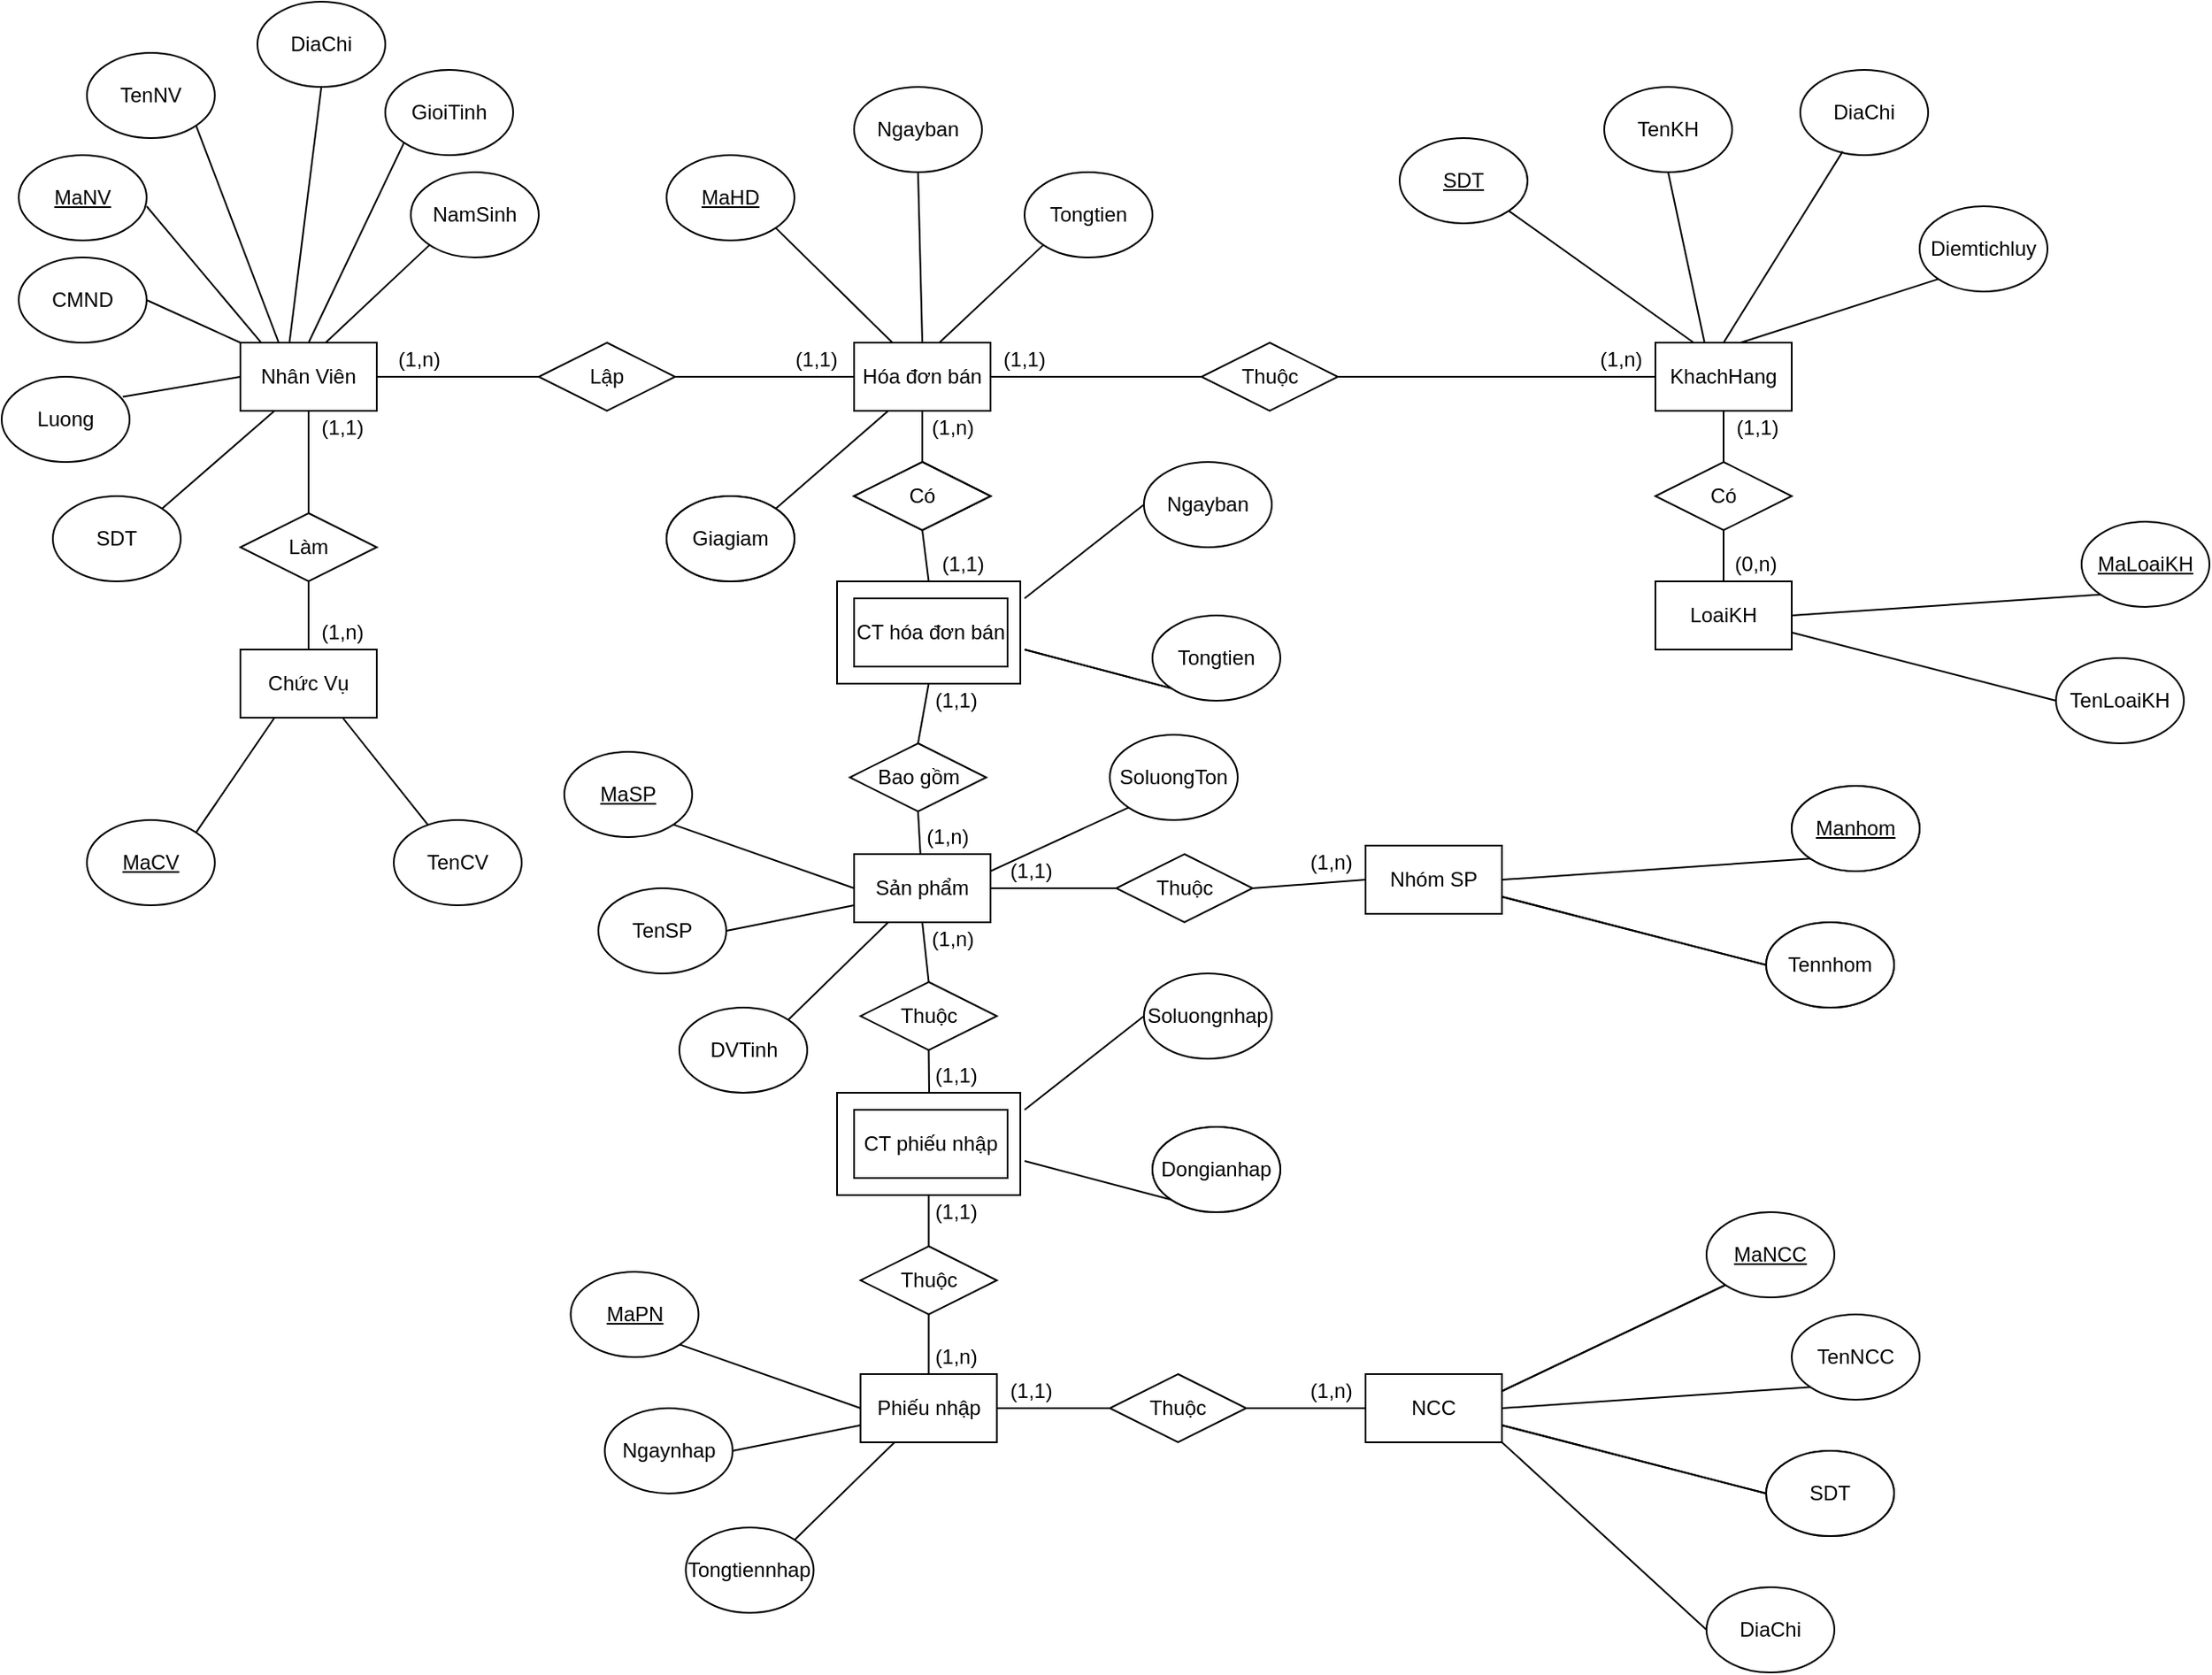 <mxfile version="13.0.8" type="github"><diagram id="i1e2RXviB2UcYJ0zQidJ" name="Page-1"><mxGraphModel dx="1209" dy="1765" grid="1" gridSize="10" guides="1" tooltips="1" connect="1" arrows="1" fold="1" page="1" pageScale="1" pageWidth="827" pageHeight="1169" math="0" shadow="0"><root><mxCell id="0"/><mxCell id="1" parent="0"/><mxCell id="09-ZAPfH0fazl4rXiu_S-58" value="" style="rounded=0;whiteSpace=wrap;html=1;shadow=0;glass=0;comic=0;strokeWidth=1;gradientColor=#ffffff;" vertex="1" parent="1"><mxGeometry x="490" y="240" width="107.5" height="60" as="geometry"/></mxCell><mxCell id="09-ZAPfH0fazl4rXiu_S-1" value="Nhân Viên" style="rounded=0;whiteSpace=wrap;html=1;" vertex="1" parent="1"><mxGeometry x="140" y="100" width="80" height="40" as="geometry"/></mxCell><mxCell id="09-ZAPfH0fazl4rXiu_S-2" value="MaNV" style="ellipse;whiteSpace=wrap;html=1;fontStyle=4" vertex="1" parent="1"><mxGeometry x="10" y="-10" width="75" height="50" as="geometry"/></mxCell><mxCell id="09-ZAPfH0fazl4rXiu_S-5" value="DiaChi" style="ellipse;whiteSpace=wrap;html=1;" vertex="1" parent="1"><mxGeometry x="150" y="-100" width="75" height="50" as="geometry"/></mxCell><mxCell id="09-ZAPfH0fazl4rXiu_S-6" value="SDT" style="ellipse;whiteSpace=wrap;html=1;" vertex="1" parent="1"><mxGeometry x="30" y="190" width="75" height="50" as="geometry"/></mxCell><mxCell id="09-ZAPfH0fazl4rXiu_S-7" value="TenNV" style="ellipse;whiteSpace=wrap;html=1;" vertex="1" parent="1"><mxGeometry x="50" y="-70" width="75" height="50" as="geometry"/></mxCell><mxCell id="09-ZAPfH0fazl4rXiu_S-8" value="Luong" style="ellipse;whiteSpace=wrap;html=1;" vertex="1" parent="1"><mxGeometry y="120" width="75" height="50" as="geometry"/></mxCell><mxCell id="09-ZAPfH0fazl4rXiu_S-9" value="CMND" style="ellipse;whiteSpace=wrap;html=1;" vertex="1" parent="1"><mxGeometry x="10" y="50" width="75" height="50" as="geometry"/></mxCell><mxCell id="09-ZAPfH0fazl4rXiu_S-10" value="GioiTinh" style="ellipse;whiteSpace=wrap;html=1;" vertex="1" parent="1"><mxGeometry x="225" y="-60" width="75" height="50" as="geometry"/></mxCell><mxCell id="09-ZAPfH0fazl4rXiu_S-11" value="NamSinh" style="ellipse;whiteSpace=wrap;html=1;" vertex="1" parent="1"><mxGeometry x="240" width="75" height="50" as="geometry"/></mxCell><mxCell id="09-ZAPfH0fazl4rXiu_S-16" value="" style="endArrow=none;html=1;entryX=1;entryY=0.5;entryDx=0;entryDy=0;exitX=0;exitY=0;exitDx=0;exitDy=0;" edge="1" parent="1" source="09-ZAPfH0fazl4rXiu_S-1" target="09-ZAPfH0fazl4rXiu_S-9"><mxGeometry width="50" height="50" relative="1" as="geometry"><mxPoint x="140" y="100" as="sourcePoint"/><mxPoint x="190" y="50" as="targetPoint"/></mxGeometry></mxCell><mxCell id="09-ZAPfH0fazl4rXiu_S-17" value="" style="endArrow=none;html=1;entryX=0;entryY=0.5;entryDx=0;entryDy=0;exitX=0.947;exitY=0.236;exitDx=0;exitDy=0;exitPerimeter=0;" edge="1" parent="1" source="09-ZAPfH0fazl4rXiu_S-8" target="09-ZAPfH0fazl4rXiu_S-1"><mxGeometry width="50" height="50" relative="1" as="geometry"><mxPoint x="75" y="140" as="sourcePoint"/><mxPoint x="125" y="90" as="targetPoint"/></mxGeometry></mxCell><mxCell id="09-ZAPfH0fazl4rXiu_S-20" value="" style="endArrow=none;html=1;entryX=0;entryY=1;entryDx=0;entryDy=0;exitX=0.5;exitY=0;exitDx=0;exitDy=0;" edge="1" parent="1" source="09-ZAPfH0fazl4rXiu_S-1" target="09-ZAPfH0fazl4rXiu_S-10"><mxGeometry width="50" height="50" relative="1" as="geometry"><mxPoint x="170" y="100" as="sourcePoint"/><mxPoint x="220" y="50" as="targetPoint"/></mxGeometry></mxCell><mxCell id="09-ZAPfH0fazl4rXiu_S-23" value="" style="endArrow=none;html=1;entryX=0.5;entryY=1;entryDx=0;entryDy=0;exitX=0.36;exitY=-0.006;exitDx=0;exitDy=0;exitPerimeter=0;" edge="1" parent="1" source="09-ZAPfH0fazl4rXiu_S-1" target="09-ZAPfH0fazl4rXiu_S-5"><mxGeometry width="50" height="50" relative="1" as="geometry"><mxPoint x="162.5" y="100" as="sourcePoint"/><mxPoint x="212.5" y="50" as="targetPoint"/></mxGeometry></mxCell><mxCell id="09-ZAPfH0fazl4rXiu_S-24" value="" style="endArrow=none;html=1;entryX=1;entryY=1;entryDx=0;entryDy=0;" edge="1" parent="1" target="09-ZAPfH0fazl4rXiu_S-7"><mxGeometry width="50" height="50" relative="1" as="geometry"><mxPoint x="162.5" y="100" as="sourcePoint"/><mxPoint x="212.5" y="50" as="targetPoint"/></mxGeometry></mxCell><mxCell id="09-ZAPfH0fazl4rXiu_S-25" value="" style="endArrow=none;html=1;entryX=0.16;entryY=0.017;entryDx=0;entryDy=0;entryPerimeter=0;" edge="1" parent="1" target="09-ZAPfH0fazl4rXiu_S-1"><mxGeometry width="50" height="50" relative="1" as="geometry"><mxPoint x="85" y="20" as="sourcePoint"/><mxPoint x="135" y="-30" as="targetPoint"/></mxGeometry></mxCell><mxCell id="09-ZAPfH0fazl4rXiu_S-26" value="" style="endArrow=none;html=1;entryX=0;entryY=1;entryDx=0;entryDy=0;" edge="1" parent="1" target="09-ZAPfH0fazl4rXiu_S-11"><mxGeometry width="50" height="50" relative="1" as="geometry"><mxPoint x="190" y="100" as="sourcePoint"/><mxPoint x="240" y="50" as="targetPoint"/></mxGeometry></mxCell><mxCell id="09-ZAPfH0fazl4rXiu_S-27" value="" style="endArrow=none;html=1;entryX=0.25;entryY=1;entryDx=0;entryDy=0;exitX=1;exitY=0;exitDx=0;exitDy=0;" edge="1" parent="1" source="09-ZAPfH0fazl4rXiu_S-6" target="09-ZAPfH0fazl4rXiu_S-1"><mxGeometry width="50" height="50" relative="1" as="geometry"><mxPoint x="90" y="190" as="sourcePoint"/><mxPoint x="140" y="140" as="targetPoint"/></mxGeometry></mxCell><mxCell id="09-ZAPfH0fazl4rXiu_S-29" value="Chức Vụ" style="rounded=0;whiteSpace=wrap;html=1;" vertex="1" parent="1"><mxGeometry x="140" y="280" width="80" height="40" as="geometry"/></mxCell><mxCell id="09-ZAPfH0fazl4rXiu_S-30" value="TenCV" style="ellipse;whiteSpace=wrap;html=1;" vertex="1" parent="1"><mxGeometry x="230" y="380" width="75" height="50" as="geometry"/></mxCell><mxCell id="09-ZAPfH0fazl4rXiu_S-31" value="MaCV" style="ellipse;whiteSpace=wrap;html=1;fontStyle=4" vertex="1" parent="1"><mxGeometry x="50" y="380" width="75" height="50" as="geometry"/></mxCell><mxCell id="09-ZAPfH0fazl4rXiu_S-32" value="" style="endArrow=none;html=1;entryX=0.25;entryY=1;entryDx=0;entryDy=0;exitX=1;exitY=0;exitDx=0;exitDy=0;" edge="1" parent="1" source="09-ZAPfH0fazl4rXiu_S-31" target="09-ZAPfH0fazl4rXiu_S-29"><mxGeometry width="50" height="50" relative="1" as="geometry"><mxPoint x="75" y="320" as="sourcePoint"/><mxPoint x="125" y="270" as="targetPoint"/></mxGeometry></mxCell><mxCell id="09-ZAPfH0fazl4rXiu_S-33" value="" style="endArrow=none;html=1;entryX=0.75;entryY=1;entryDx=0;entryDy=0;exitX=0.265;exitY=0.053;exitDx=0;exitDy=0;exitPerimeter=0;" edge="1" parent="1" source="09-ZAPfH0fazl4rXiu_S-30" target="09-ZAPfH0fazl4rXiu_S-29"><mxGeometry width="50" height="50" relative="1" as="geometry"><mxPoint x="90" y="370" as="sourcePoint"/><mxPoint x="140" y="320" as="targetPoint"/></mxGeometry></mxCell><mxCell id="09-ZAPfH0fazl4rXiu_S-34" value="" style="endArrow=none;html=1;entryX=0.5;entryY=1;entryDx=0;entryDy=0;exitX=0.5;exitY=0;exitDx=0;exitDy=0;" edge="1" parent="1" source="09-ZAPfH0fazl4rXiu_S-51" target="09-ZAPfH0fazl4rXiu_S-1"><mxGeometry width="50" height="50" relative="1" as="geometry"><mxPoint x="180" y="200" as="sourcePoint"/><mxPoint x="230" y="220" as="targetPoint"/></mxGeometry></mxCell><mxCell id="09-ZAPfH0fazl4rXiu_S-35" value="Hóa đơn bán" style="rounded=0;whiteSpace=wrap;html=1;" vertex="1" parent="1"><mxGeometry x="500" y="100" width="80" height="40" as="geometry"/></mxCell><mxCell id="09-ZAPfH0fazl4rXiu_S-36" value="Giagiam" style="ellipse;whiteSpace=wrap;html=1;" vertex="1" parent="1"><mxGeometry x="390" y="190" width="75" height="50" as="geometry"/></mxCell><mxCell id="09-ZAPfH0fazl4rXiu_S-37" value="MaHD" style="ellipse;whiteSpace=wrap;html=1;fontStyle=4" vertex="1" parent="1"><mxGeometry x="390" y="-10" width="75" height="50" as="geometry"/></mxCell><mxCell id="09-ZAPfH0fazl4rXiu_S-38" value="Ngayban" style="ellipse;whiteSpace=wrap;html=1;" vertex="1" parent="1"><mxGeometry x="500" y="-50" width="75" height="50" as="geometry"/></mxCell><mxCell id="09-ZAPfH0fazl4rXiu_S-39" value="Tongtien" style="ellipse;whiteSpace=wrap;html=1;" vertex="1" parent="1"><mxGeometry x="600" width="75" height="50" as="geometry"/></mxCell><mxCell id="09-ZAPfH0fazl4rXiu_S-40" value="" style="endArrow=none;html=1;entryX=0.5;entryY=1;entryDx=0;entryDy=0;exitX=0.5;exitY=0;exitDx=0;exitDy=0;" edge="1" parent="1" source="09-ZAPfH0fazl4rXiu_S-35" target="09-ZAPfH0fazl4rXiu_S-38"><mxGeometry width="50" height="50" relative="1" as="geometry"><mxPoint x="530" y="100" as="sourcePoint"/><mxPoint x="580" y="50" as="targetPoint"/></mxGeometry></mxCell><mxCell id="09-ZAPfH0fazl4rXiu_S-41" value="" style="endArrow=none;html=1;entryX=1;entryY=1;entryDx=0;entryDy=0;" edge="1" parent="1" target="09-ZAPfH0fazl4rXiu_S-37"><mxGeometry width="50" height="50" relative="1" as="geometry"><mxPoint x="522.5" y="100" as="sourcePoint"/><mxPoint x="572.5" y="50" as="targetPoint"/></mxGeometry></mxCell><mxCell id="09-ZAPfH0fazl4rXiu_S-42" value="" style="endArrow=none;html=1;entryX=0;entryY=1;entryDx=0;entryDy=0;" edge="1" parent="1" target="09-ZAPfH0fazl4rXiu_S-39"><mxGeometry width="50" height="50" relative="1" as="geometry"><mxPoint x="550" y="100" as="sourcePoint"/><mxPoint x="600" y="50" as="targetPoint"/></mxGeometry></mxCell><mxCell id="09-ZAPfH0fazl4rXiu_S-43" value="" style="endArrow=none;html=1;entryX=0.25;entryY=1;entryDx=0;entryDy=0;exitX=1;exitY=0;exitDx=0;exitDy=0;" edge="1" parent="1" source="09-ZAPfH0fazl4rXiu_S-36" target="09-ZAPfH0fazl4rXiu_S-35"><mxGeometry width="50" height="50" relative="1" as="geometry"><mxPoint x="450" y="190" as="sourcePoint"/><mxPoint x="500" y="140" as="targetPoint"/></mxGeometry></mxCell><mxCell id="09-ZAPfH0fazl4rXiu_S-44" value="Lập" style="rhombus;whiteSpace=wrap;html=1;" vertex="1" parent="1"><mxGeometry x="315" y="100" width="80" height="40" as="geometry"/></mxCell><mxCell id="09-ZAPfH0fazl4rXiu_S-49" value="" style="endArrow=none;html=1;entryX=0;entryY=0.5;entryDx=0;entryDy=0;exitX=1;exitY=0.5;exitDx=0;exitDy=0;" edge="1" parent="1" source="09-ZAPfH0fazl4rXiu_S-1" target="09-ZAPfH0fazl4rXiu_S-44"><mxGeometry width="50" height="50" relative="1" as="geometry"><mxPoint x="237.5" y="120" as="sourcePoint"/><mxPoint x="287.5" y="70" as="targetPoint"/></mxGeometry></mxCell><mxCell id="09-ZAPfH0fazl4rXiu_S-50" value="" style="endArrow=none;html=1;entryX=0;entryY=0.5;entryDx=0;entryDy=0;exitX=1;exitY=0.5;exitDx=0;exitDy=0;" edge="1" parent="1" source="09-ZAPfH0fazl4rXiu_S-44" target="09-ZAPfH0fazl4rXiu_S-35"><mxGeometry width="50" height="50" relative="1" as="geometry"><mxPoint x="402.5" y="130" as="sourcePoint"/><mxPoint x="452.5" y="80" as="targetPoint"/></mxGeometry></mxCell><mxCell id="09-ZAPfH0fazl4rXiu_S-51" value="Làm" style="rhombus;whiteSpace=wrap;html=1;" vertex="1" parent="1"><mxGeometry x="140" y="200" width="80" height="40" as="geometry"/></mxCell><mxCell id="09-ZAPfH0fazl4rXiu_S-52" value="" style="endArrow=none;html=1;entryX=0.5;entryY=1;entryDx=0;entryDy=0;exitX=0.5;exitY=0;exitDx=0;exitDy=0;" edge="1" parent="1" source="09-ZAPfH0fazl4rXiu_S-29" target="09-ZAPfH0fazl4rXiu_S-51"><mxGeometry width="50" height="50" relative="1" as="geometry"><mxPoint x="210" y="250" as="sourcePoint"/><mxPoint x="260" y="200" as="targetPoint"/></mxGeometry></mxCell><mxCell id="09-ZAPfH0fazl4rXiu_S-53" value="CT hóa đơn bán" style="rounded=0;whiteSpace=wrap;html=1;glass=0;shadow=0;strokeWidth=1;gradientColor=#ffffff;gradientDirection=east;strokeColor=#000000;perimeterSpacing=0;strokeOpacity=100;imageAspect=0;comic=0;noLabel=0;portConstraintRotation=0;snapToPoint=0;fixDash=0;autosize=0;container=0;dropTarget=0;backgroundOutline=0;movableLabel=0;resizeWidth=0;resizeHeight=0;labelBorderColor=none;" vertex="1" parent="1"><mxGeometry x="500" y="250" width="90" height="40" as="geometry"/></mxCell><mxCell id="09-ZAPfH0fazl4rXiu_S-54" value="Ngayban" style="ellipse;whiteSpace=wrap;html=1;" vertex="1" parent="1"><mxGeometry x="670" y="170" width="75" height="50" as="geometry"/></mxCell><mxCell id="09-ZAPfH0fazl4rXiu_S-55" value="Tongtien" style="ellipse;whiteSpace=wrap;html=1;" vertex="1" parent="1"><mxGeometry x="675" y="260" width="75" height="50" as="geometry"/></mxCell><mxCell id="09-ZAPfH0fazl4rXiu_S-56" value="" style="endArrow=none;html=1;entryX=0;entryY=0.5;entryDx=0;entryDy=0;" edge="1" parent="1" target="09-ZAPfH0fazl4rXiu_S-54"><mxGeometry width="50" height="50" relative="1" as="geometry"><mxPoint x="600" y="250" as="sourcePoint"/><mxPoint x="580" y="200" as="targetPoint"/></mxGeometry></mxCell><mxCell id="09-ZAPfH0fazl4rXiu_S-57" value="" style="endArrow=none;html=1;entryX=0;entryY=1;entryDx=0;entryDy=0;" edge="1" parent="1" target="09-ZAPfH0fazl4rXiu_S-55"><mxGeometry width="50" height="50" relative="1" as="geometry"><mxPoint x="600" y="280" as="sourcePoint"/><mxPoint x="600" y="200" as="targetPoint"/></mxGeometry></mxCell><mxCell id="09-ZAPfH0fazl4rXiu_S-64" value="Có" style="rhombus;whiteSpace=wrap;html=1;" vertex="1" parent="1"><mxGeometry x="500" y="170" width="80" height="40" as="geometry"/></mxCell><mxCell id="09-ZAPfH0fazl4rXiu_S-67" value="" style="endArrow=none;html=1;entryX=0.5;entryY=0;entryDx=0;entryDy=0;exitX=0.5;exitY=1;exitDx=0;exitDy=0;" edge="1" parent="1" source="09-ZAPfH0fazl4rXiu_S-35" target="09-ZAPfH0fazl4rXiu_S-64"><mxGeometry width="50" height="50" relative="1" as="geometry"><mxPoint x="560" y="140" as="sourcePoint"/><mxPoint x="610" y="90" as="targetPoint"/></mxGeometry></mxCell><mxCell id="09-ZAPfH0fazl4rXiu_S-68" value="" style="endArrow=none;html=1;entryX=0.5;entryY=1;entryDx=0;entryDy=0;exitX=0.5;exitY=0;exitDx=0;exitDy=0;" edge="1" parent="1" source="09-ZAPfH0fazl4rXiu_S-58" target="09-ZAPfH0fazl4rXiu_S-64"><mxGeometry width="50" height="50" relative="1" as="geometry"><mxPoint x="550" y="150" as="sourcePoint"/><mxPoint x="547.5" y="190" as="targetPoint"/></mxGeometry></mxCell><mxCell id="09-ZAPfH0fazl4rXiu_S-70" value="Giagiam" style="ellipse;whiteSpace=wrap;html=1;" vertex="1" parent="1"><mxGeometry x="390" y="190" width="75" height="50" as="geometry"/></mxCell><mxCell id="09-ZAPfH0fazl4rXiu_S-78" value="Sản phẩm" style="rounded=0;whiteSpace=wrap;html=1;" vertex="1" parent="1"><mxGeometry x="500" y="400" width="80" height="40" as="geometry"/></mxCell><mxCell id="09-ZAPfH0fazl4rXiu_S-79" value="TenSP" style="ellipse;whiteSpace=wrap;html=1;" vertex="1" parent="1"><mxGeometry x="350" y="420" width="75" height="50" as="geometry"/></mxCell><mxCell id="09-ZAPfH0fazl4rXiu_S-80" value="MaSP" style="ellipse;whiteSpace=wrap;html=1;fontStyle=4" vertex="1" parent="1"><mxGeometry x="330" y="340" width="75" height="50" as="geometry"/></mxCell><mxCell id="09-ZAPfH0fazl4rXiu_S-81" value="SoluongTon" style="ellipse;whiteSpace=wrap;html=1;" vertex="1" parent="1"><mxGeometry x="650" y="330" width="75" height="50" as="geometry"/></mxCell><mxCell id="09-ZAPfH0fazl4rXiu_S-82" value="" style="endArrow=none;html=1;entryX=1;entryY=1;entryDx=0;entryDy=0;exitX=0;exitY=0.5;exitDx=0;exitDy=0;" edge="1" parent="1" source="09-ZAPfH0fazl4rXiu_S-78" target="09-ZAPfH0fazl4rXiu_S-80"><mxGeometry width="50" height="50" relative="1" as="geometry"><mxPoint x="537.5" y="400" as="sourcePoint"/><mxPoint x="587.5" y="350" as="targetPoint"/></mxGeometry></mxCell><mxCell id="09-ZAPfH0fazl4rXiu_S-83" value="" style="endArrow=none;html=1;entryX=1;entryY=0.5;entryDx=0;entryDy=0;exitX=0;exitY=0.75;exitDx=0;exitDy=0;" edge="1" parent="1" target="09-ZAPfH0fazl4rXiu_S-79" source="09-ZAPfH0fazl4rXiu_S-78"><mxGeometry width="50" height="50" relative="1" as="geometry"><mxPoint x="530" y="400" as="sourcePoint"/><mxPoint x="580" y="350" as="targetPoint"/></mxGeometry></mxCell><mxCell id="09-ZAPfH0fazl4rXiu_S-84" value="" style="endArrow=none;html=1;entryX=0;entryY=1;entryDx=0;entryDy=0;exitX=1;exitY=0.25;exitDx=0;exitDy=0;" edge="1" parent="1" target="09-ZAPfH0fazl4rXiu_S-81" source="09-ZAPfH0fazl4rXiu_S-78"><mxGeometry width="50" height="50" relative="1" as="geometry"><mxPoint x="557.5" y="400" as="sourcePoint"/><mxPoint x="607.5" y="350" as="targetPoint"/></mxGeometry></mxCell><mxCell id="09-ZAPfH0fazl4rXiu_S-85" value="" style="endArrow=none;html=1;entryX=0.25;entryY=1;entryDx=0;entryDy=0;exitX=1;exitY=0;exitDx=0;exitDy=0;" edge="1" parent="1" target="09-ZAPfH0fazl4rXiu_S-78"><mxGeometry width="50" height="50" relative="1" as="geometry"><mxPoint x="461.338" y="497.204" as="sourcePoint"/><mxPoint x="507.5" y="440" as="targetPoint"/></mxGeometry></mxCell><mxCell id="09-ZAPfH0fazl4rXiu_S-86" value="DVTinh" style="ellipse;whiteSpace=wrap;html=1;" vertex="1" parent="1"><mxGeometry x="397.5" y="490" width="75" height="50" as="geometry"/></mxCell><mxCell id="09-ZAPfH0fazl4rXiu_S-87" value="Bao gồm" style="rhombus;whiteSpace=wrap;html=1;" vertex="1" parent="1"><mxGeometry x="497.5" y="335" width="80" height="40" as="geometry"/></mxCell><mxCell id="09-ZAPfH0fazl4rXiu_S-88" value="" style="endArrow=none;html=1;entryX=0.5;entryY=0;entryDx=0;entryDy=0;exitX=0.5;exitY=1;exitDx=0;exitDy=0;" edge="1" parent="1" source="09-ZAPfH0fazl4rXiu_S-58" target="09-ZAPfH0fazl4rXiu_S-87"><mxGeometry width="50" height="50" relative="1" as="geometry"><mxPoint x="560" y="280" as="sourcePoint"/><mxPoint x="610" y="230" as="targetPoint"/></mxGeometry></mxCell><mxCell id="09-ZAPfH0fazl4rXiu_S-90" value="" style="endArrow=none;html=1;exitX=0.5;exitY=1;exitDx=0;exitDy=0;" edge="1" parent="1" source="09-ZAPfH0fazl4rXiu_S-87" target="09-ZAPfH0fazl4rXiu_S-78"><mxGeometry width="50" height="50" relative="1" as="geometry"><mxPoint x="560" y="280" as="sourcePoint"/><mxPoint x="610" y="230" as="targetPoint"/></mxGeometry></mxCell><mxCell id="09-ZAPfH0fazl4rXiu_S-91" value="" style="endArrow=none;html=1;entryX=0;entryY=1;entryDx=0;entryDy=0;" edge="1" parent="1"><mxGeometry width="50" height="50" relative="1" as="geometry"><mxPoint x="600" y="280" as="sourcePoint"/><mxPoint x="686.162" y="302.796" as="targetPoint"/></mxGeometry></mxCell><mxCell id="09-ZAPfH0fazl4rXiu_S-92" value="" style="rounded=0;whiteSpace=wrap;html=1;shadow=0;glass=0;comic=0;strokeWidth=1;gradientColor=#ffffff;" vertex="1" parent="1"><mxGeometry x="490" y="540" width="107.5" height="60" as="geometry"/></mxCell><mxCell id="09-ZAPfH0fazl4rXiu_S-93" value="CT phiếu nhập" style="rounded=0;whiteSpace=wrap;html=1;glass=0;shadow=0;strokeWidth=1;gradientColor=#ffffff;gradientDirection=east;strokeColor=#000000;perimeterSpacing=0;strokeOpacity=100;imageAspect=0;comic=0;noLabel=0;portConstraintRotation=0;snapToPoint=0;fixDash=0;autosize=0;container=0;dropTarget=0;backgroundOutline=0;movableLabel=0;resizeWidth=0;resizeHeight=0;labelBorderColor=none;" vertex="1" parent="1"><mxGeometry x="500" y="550" width="90" height="40" as="geometry"/></mxCell><mxCell id="09-ZAPfH0fazl4rXiu_S-94" value="Soluongnhap" style="ellipse;whiteSpace=wrap;html=1;" vertex="1" parent="1"><mxGeometry x="670" y="470" width="75" height="50" as="geometry"/></mxCell><mxCell id="09-ZAPfH0fazl4rXiu_S-95" value="Dongianhap" style="ellipse;whiteSpace=wrap;html=1;" vertex="1" parent="1"><mxGeometry x="675" y="560" width="75" height="50" as="geometry"/></mxCell><mxCell id="09-ZAPfH0fazl4rXiu_S-96" value="" style="endArrow=none;html=1;entryX=0;entryY=0.5;entryDx=0;entryDy=0;" edge="1" parent="1" target="09-ZAPfH0fazl4rXiu_S-94"><mxGeometry width="50" height="50" relative="1" as="geometry"><mxPoint x="600" y="550" as="sourcePoint"/><mxPoint x="580" y="500" as="targetPoint"/></mxGeometry></mxCell><mxCell id="09-ZAPfH0fazl4rXiu_S-97" value="" style="endArrow=none;html=1;entryX=0;entryY=1;entryDx=0;entryDy=0;" edge="1" parent="1"><mxGeometry width="50" height="50" relative="1" as="geometry"><mxPoint x="600" y="580" as="sourcePoint"/><mxPoint x="686.162" y="602.796" as="targetPoint"/></mxGeometry></mxCell><mxCell id="09-ZAPfH0fazl4rXiu_S-98" value="Thuộc" style="rhombus;whiteSpace=wrap;html=1;" vertex="1" parent="1"><mxGeometry x="503.75" y="475" width="80" height="40" as="geometry"/></mxCell><mxCell id="09-ZAPfH0fazl4rXiu_S-99" value="" style="endArrow=none;html=1;entryX=0.5;entryY=0;entryDx=0;entryDy=0;exitX=0.5;exitY=1;exitDx=0;exitDy=0;" edge="1" parent="1" source="09-ZAPfH0fazl4rXiu_S-78" target="09-ZAPfH0fazl4rXiu_S-98"><mxGeometry width="50" height="50" relative="1" as="geometry"><mxPoint x="560" y="420" as="sourcePoint"/><mxPoint x="610" y="370" as="targetPoint"/></mxGeometry></mxCell><mxCell id="09-ZAPfH0fazl4rXiu_S-102" value="" style="endArrow=none;html=1;entryX=0.5;entryY=1;entryDx=0;entryDy=0;" edge="1" parent="1" target="09-ZAPfH0fazl4rXiu_S-98"><mxGeometry width="50" height="50" relative="1" as="geometry"><mxPoint x="544" y="540" as="sourcePoint"/><mxPoint x="597.5" y="490" as="targetPoint"/></mxGeometry></mxCell><mxCell id="09-ZAPfH0fazl4rXiu_S-104" value="CT phiếu nhập" style="rounded=0;whiteSpace=wrap;html=1;glass=0;shadow=0;strokeWidth=1;gradientColor=#ffffff;gradientDirection=east;strokeColor=#000000;perimeterSpacing=0;strokeOpacity=100;imageAspect=0;comic=0;noLabel=0;portConstraintRotation=0;snapToPoint=0;fixDash=0;autosize=0;container=0;dropTarget=0;backgroundOutline=0;movableLabel=0;resizeWidth=0;resizeHeight=0;labelBorderColor=none;" vertex="1" parent="1"><mxGeometry x="500" y="550" width="90" height="40" as="geometry"/></mxCell><mxCell id="09-ZAPfH0fazl4rXiu_S-105" value="Dongianhap" style="ellipse;whiteSpace=wrap;html=1;" vertex="1" parent="1"><mxGeometry x="675" y="560" width="75" height="50" as="geometry"/></mxCell><mxCell id="09-ZAPfH0fazl4rXiu_S-114" value="Phiếu nhập" style="rounded=0;whiteSpace=wrap;html=1;" vertex="1" parent="1"><mxGeometry x="503.75" y="705" width="80" height="40" as="geometry"/></mxCell><mxCell id="09-ZAPfH0fazl4rXiu_S-115" value="Ngaynhap" style="ellipse;whiteSpace=wrap;html=1;" vertex="1" parent="1"><mxGeometry x="353.75" y="725" width="75" height="50" as="geometry"/></mxCell><mxCell id="09-ZAPfH0fazl4rXiu_S-116" value="MaPN" style="ellipse;whiteSpace=wrap;html=1;fontStyle=4" vertex="1" parent="1"><mxGeometry x="333.75" y="645" width="75" height="50" as="geometry"/></mxCell><mxCell id="09-ZAPfH0fazl4rXiu_S-117" value="" style="endArrow=none;html=1;entryX=1;entryY=1;entryDx=0;entryDy=0;exitX=0;exitY=0.5;exitDx=0;exitDy=0;" edge="1" parent="1" source="09-ZAPfH0fazl4rXiu_S-114" target="09-ZAPfH0fazl4rXiu_S-116"><mxGeometry width="50" height="50" relative="1" as="geometry"><mxPoint x="541.25" y="705" as="sourcePoint"/><mxPoint x="591.25" y="655" as="targetPoint"/></mxGeometry></mxCell><mxCell id="09-ZAPfH0fazl4rXiu_S-118" value="" style="endArrow=none;html=1;entryX=1;entryY=0.5;entryDx=0;entryDy=0;exitX=0;exitY=0.75;exitDx=0;exitDy=0;" edge="1" parent="1" source="09-ZAPfH0fazl4rXiu_S-114" target="09-ZAPfH0fazl4rXiu_S-115"><mxGeometry width="50" height="50" relative="1" as="geometry"><mxPoint x="533.75" y="705" as="sourcePoint"/><mxPoint x="583.75" y="655" as="targetPoint"/></mxGeometry></mxCell><mxCell id="09-ZAPfH0fazl4rXiu_S-119" value="" style="endArrow=none;html=1;entryX=0.25;entryY=1;entryDx=0;entryDy=0;exitX=1;exitY=0;exitDx=0;exitDy=0;" edge="1" parent="1" target="09-ZAPfH0fazl4rXiu_S-114"><mxGeometry width="50" height="50" relative="1" as="geometry"><mxPoint x="465.088" y="802.204" as="sourcePoint"/><mxPoint x="511.25" y="745" as="targetPoint"/></mxGeometry></mxCell><mxCell id="09-ZAPfH0fazl4rXiu_S-120" value="Tongtiennhap" style="ellipse;whiteSpace=wrap;html=1;" vertex="1" parent="1"><mxGeometry x="401.25" y="795" width="75" height="50" as="geometry"/></mxCell><mxCell id="09-ZAPfH0fazl4rXiu_S-121" value="Thuộc" style="rhombus;whiteSpace=wrap;html=1;" vertex="1" parent="1"><mxGeometry x="503.75" y="630" width="80" height="40" as="geometry"/></mxCell><mxCell id="09-ZAPfH0fazl4rXiu_S-122" value="" style="endArrow=none;html=1;entryX=0.5;entryY=0;entryDx=0;entryDy=0;exitX=0.5;exitY=1;exitDx=0;exitDy=0;" edge="1" parent="1" source="09-ZAPfH0fazl4rXiu_S-92" target="09-ZAPfH0fazl4rXiu_S-121"><mxGeometry width="50" height="50" relative="1" as="geometry"><mxPoint x="560" y="550" as="sourcePoint"/><mxPoint x="610" y="500" as="targetPoint"/></mxGeometry></mxCell><mxCell id="09-ZAPfH0fazl4rXiu_S-123" value="" style="endArrow=none;html=1;entryX=0.5;entryY=1;entryDx=0;entryDy=0;exitX=0.5;exitY=0;exitDx=0;exitDy=0;" edge="1" parent="1" source="09-ZAPfH0fazl4rXiu_S-114" target="09-ZAPfH0fazl4rXiu_S-121"><mxGeometry width="50" height="50" relative="1" as="geometry"><mxPoint x="520" y="710" as="sourcePoint"/><mxPoint x="570" y="660" as="targetPoint"/></mxGeometry></mxCell><mxCell id="09-ZAPfH0fazl4rXiu_S-124" value="NCC" style="rounded=0;whiteSpace=wrap;html=1;" vertex="1" parent="1"><mxGeometry x="800" y="705" width="80" height="40" as="geometry"/></mxCell><mxCell id="09-ZAPfH0fazl4rXiu_S-125" value="TenNCC" style="ellipse;whiteSpace=wrap;html=1;" vertex="1" parent="1"><mxGeometry x="1050" y="670" width="75" height="50" as="geometry"/></mxCell><mxCell id="09-ZAPfH0fazl4rXiu_S-126" value="MaNCC" style="ellipse;whiteSpace=wrap;html=1;fontStyle=4" vertex="1" parent="1"><mxGeometry x="1000" y="610" width="75" height="50" as="geometry"/></mxCell><mxCell id="09-ZAPfH0fazl4rXiu_S-127" value="SDT" style="ellipse;whiteSpace=wrap;html=1;" vertex="1" parent="1"><mxGeometry x="1035" y="750" width="75" height="50" as="geometry"/></mxCell><mxCell id="09-ZAPfH0fazl4rXiu_S-128" value="DiaChi" style="ellipse;whiteSpace=wrap;html=1;" vertex="1" parent="1"><mxGeometry x="1000" y="830" width="75" height="50" as="geometry"/></mxCell><mxCell id="09-ZAPfH0fazl4rXiu_S-129" value="" style="endArrow=none;html=1;entryX=0;entryY=0.5;entryDx=0;entryDy=0;exitX=1;exitY=0.75;exitDx=0;exitDy=0;" edge="1" parent="1" source="09-ZAPfH0fazl4rXiu_S-124" target="09-ZAPfH0fazl4rXiu_S-127"><mxGeometry width="50" height="50" relative="1" as="geometry"><mxPoint x="830" y="705" as="sourcePoint"/><mxPoint x="880" y="655" as="targetPoint"/></mxGeometry></mxCell><mxCell id="09-ZAPfH0fazl4rXiu_S-130" value="" style="endArrow=none;html=1;entryX=0;entryY=1;entryDx=0;entryDy=0;exitX=1;exitY=0.5;exitDx=0;exitDy=0;" edge="1" parent="1" source="09-ZAPfH0fazl4rXiu_S-124" target="09-ZAPfH0fazl4rXiu_S-125"><mxGeometry width="50" height="50" relative="1" as="geometry"><mxPoint x="822.5" y="705" as="sourcePoint"/><mxPoint x="872.5" y="655" as="targetPoint"/></mxGeometry></mxCell><mxCell id="09-ZAPfH0fazl4rXiu_S-131" value="" style="endArrow=none;html=1;entryX=0;entryY=1;entryDx=0;entryDy=0;exitX=1;exitY=0.25;exitDx=0;exitDy=0;" edge="1" parent="1" target="09-ZAPfH0fazl4rXiu_S-126" source="09-ZAPfH0fazl4rXiu_S-124"><mxGeometry width="50" height="50" relative="1" as="geometry"><mxPoint x="822.5" y="705" as="sourcePoint"/><mxPoint x="872.5" y="655" as="targetPoint"/></mxGeometry></mxCell><mxCell id="09-ZAPfH0fazl4rXiu_S-132" value="" style="endArrow=none;html=1;entryX=0;entryY=0.5;entryDx=0;entryDy=0;exitX=1;exitY=1;exitDx=0;exitDy=0;" edge="1" parent="1" target="09-ZAPfH0fazl4rXiu_S-128" source="09-ZAPfH0fazl4rXiu_S-124"><mxGeometry width="50" height="50" relative="1" as="geometry"><mxPoint x="850" y="705" as="sourcePoint"/><mxPoint x="900" y="655" as="targetPoint"/></mxGeometry></mxCell><mxCell id="09-ZAPfH0fazl4rXiu_S-133" value="Thuộc" style="rhombus;whiteSpace=wrap;html=1;" vertex="1" parent="1"><mxGeometry x="650" y="705" width="80" height="40" as="geometry"/></mxCell><mxCell id="09-ZAPfH0fazl4rXiu_S-134" value="" style="endArrow=none;html=1;entryX=0;entryY=0.5;entryDx=0;entryDy=0;exitX=1;exitY=0.5;exitDx=0;exitDy=0;" edge="1" parent="1" source="09-ZAPfH0fazl4rXiu_S-114" target="09-ZAPfH0fazl4rXiu_S-133"><mxGeometry width="50" height="50" relative="1" as="geometry"><mxPoint x="560" y="750" as="sourcePoint"/><mxPoint x="610" y="700" as="targetPoint"/></mxGeometry></mxCell><mxCell id="09-ZAPfH0fazl4rXiu_S-135" value="" style="endArrow=none;html=1;entryX=0;entryY=0.5;entryDx=0;entryDy=0;exitX=1;exitY=0.5;exitDx=0;exitDy=0;" edge="1" parent="1" source="09-ZAPfH0fazl4rXiu_S-133" target="09-ZAPfH0fazl4rXiu_S-124"><mxGeometry width="50" height="50" relative="1" as="geometry"><mxPoint x="560" y="750" as="sourcePoint"/><mxPoint x="610" y="700" as="targetPoint"/></mxGeometry></mxCell><mxCell id="09-ZAPfH0fazl4rXiu_S-137" value="SDT" style="ellipse;whiteSpace=wrap;html=1;" vertex="1" parent="1"><mxGeometry x="1035" y="750" width="75" height="50" as="geometry"/></mxCell><mxCell id="09-ZAPfH0fazl4rXiu_S-138" value="" style="endArrow=none;html=1;entryX=0;entryY=0.5;entryDx=0;entryDy=0;exitX=1;exitY=0.75;exitDx=0;exitDy=0;" edge="1" parent="1"><mxGeometry width="50" height="50" relative="1" as="geometry"><mxPoint x="880" y="735" as="sourcePoint"/><mxPoint x="1035" y="775" as="targetPoint"/></mxGeometry></mxCell><mxCell id="09-ZAPfH0fazl4rXiu_S-139" value="Nhóm SP" style="rounded=0;whiteSpace=wrap;html=1;" vertex="1" parent="1"><mxGeometry x="800" y="395" width="80" height="40" as="geometry"/></mxCell><mxCell id="09-ZAPfH0fazl4rXiu_S-140" value="Manhom" style="ellipse;whiteSpace=wrap;html=1;" vertex="1" parent="1"><mxGeometry x="1050" y="360" width="75" height="50" as="geometry"/></mxCell><mxCell id="09-ZAPfH0fazl4rXiu_S-141" value="" style="endArrow=none;html=1;entryX=0;entryY=1;entryDx=0;entryDy=0;exitX=1;exitY=0.5;exitDx=0;exitDy=0;" edge="1" parent="1" source="09-ZAPfH0fazl4rXiu_S-139" target="09-ZAPfH0fazl4rXiu_S-140"><mxGeometry width="50" height="50" relative="1" as="geometry"><mxPoint x="822.5" y="395" as="sourcePoint"/><mxPoint x="872.5" y="345" as="targetPoint"/></mxGeometry></mxCell><mxCell id="09-ZAPfH0fazl4rXiu_S-142" value="Tennhom" style="ellipse;whiteSpace=wrap;html=1;" vertex="1" parent="1"><mxGeometry x="1035" y="440" width="75" height="50" as="geometry"/></mxCell><mxCell id="09-ZAPfH0fazl4rXiu_S-143" value="" style="endArrow=none;html=1;entryX=0;entryY=0.5;entryDx=0;entryDy=0;exitX=1;exitY=0.75;exitDx=0;exitDy=0;" edge="1" parent="1"><mxGeometry width="50" height="50" relative="1" as="geometry"><mxPoint x="880" y="425" as="sourcePoint"/><mxPoint x="1035" y="465" as="targetPoint"/></mxGeometry></mxCell><mxCell id="09-ZAPfH0fazl4rXiu_S-145" value="Thuộc" style="rhombus;whiteSpace=wrap;html=1;" vertex="1" parent="1"><mxGeometry x="653.75" y="400" width="80" height="40" as="geometry"/></mxCell><mxCell id="09-ZAPfH0fazl4rXiu_S-146" value="" style="endArrow=none;html=1;exitX=1;exitY=0.5;exitDx=0;exitDy=0;entryX=0;entryY=0.5;entryDx=0;entryDy=0;" edge="1" parent="1" source="09-ZAPfH0fazl4rXiu_S-145" target="09-ZAPfH0fazl4rXiu_S-139"><mxGeometry width="50" height="50" relative="1" as="geometry"><mxPoint x="563.75" y="445" as="sourcePoint"/><mxPoint x="790" y="420" as="targetPoint"/></mxGeometry></mxCell><mxCell id="09-ZAPfH0fazl4rXiu_S-147" value="" style="endArrow=none;html=1;entryX=0;entryY=0.5;entryDx=0;entryDy=0;exitX=1;exitY=0.5;exitDx=0;exitDy=0;" edge="1" parent="1" source="09-ZAPfH0fazl4rXiu_S-78" target="09-ZAPfH0fazl4rXiu_S-145"><mxGeometry width="50" height="50" relative="1" as="geometry"><mxPoint x="584" y="430" as="sourcePoint"/><mxPoint x="650" y="420" as="targetPoint"/></mxGeometry></mxCell><mxCell id="09-ZAPfH0fazl4rXiu_S-149" value="" style="endArrow=none;html=1;entryX=0;entryY=1;entryDx=0;entryDy=0;exitX=1;exitY=0.25;exitDx=0;exitDy=0;" edge="1" parent="1"><mxGeometry width="50" height="50" relative="1" as="geometry"><mxPoint x="880" y="715" as="sourcePoint"/><mxPoint x="1011.162" y="652.796" as="targetPoint"/></mxGeometry></mxCell><mxCell id="09-ZAPfH0fazl4rXiu_S-160" value="Nhân Viên" style="rounded=0;whiteSpace=wrap;html=1;" vertex="1" parent="1"><mxGeometry x="140" y="100" width="80" height="40" as="geometry"/></mxCell><mxCell id="09-ZAPfH0fazl4rXiu_S-169" value="TenKH" style="ellipse;whiteSpace=wrap;html=1;" vertex="1" parent="1"><mxGeometry x="940" y="-50" width="75" height="50" as="geometry"/></mxCell><mxCell id="09-ZAPfH0fazl4rXiu_S-170" value="SDT" style="ellipse;whiteSpace=wrap;html=1;fontStyle=4" vertex="1" parent="1"><mxGeometry x="820" y="-20" width="75" height="50" as="geometry"/></mxCell><mxCell id="09-ZAPfH0fazl4rXiu_S-171" value="DiaChi" style="ellipse;whiteSpace=wrap;html=1;" vertex="1" parent="1"><mxGeometry x="1055" y="-60" width="75" height="50" as="geometry"/></mxCell><mxCell id="09-ZAPfH0fazl4rXiu_S-172" value="Diemtichluy" style="ellipse;whiteSpace=wrap;html=1;" vertex="1" parent="1"><mxGeometry x="1125" y="20" width="75" height="50" as="geometry"/></mxCell><mxCell id="09-ZAPfH0fazl4rXiu_S-173" value="" style="endArrow=none;html=1;entryX=0.5;entryY=1;entryDx=0;entryDy=0;exitX=0.36;exitY=-0.006;exitDx=0;exitDy=0;exitPerimeter=0;" edge="1" parent="1" target="09-ZAPfH0fazl4rXiu_S-169"><mxGeometry width="50" height="50" relative="1" as="geometry"><mxPoint x="998.8" y="99.76" as="sourcePoint"/><mxPoint x="1042.5" y="50" as="targetPoint"/></mxGeometry></mxCell><mxCell id="09-ZAPfH0fazl4rXiu_S-174" value="" style="endArrow=none;html=1;entryX=1;entryY=1;entryDx=0;entryDy=0;" edge="1" parent="1" target="09-ZAPfH0fazl4rXiu_S-170"><mxGeometry width="50" height="50" relative="1" as="geometry"><mxPoint x="992.5" y="100" as="sourcePoint"/><mxPoint x="1042.5" y="50" as="targetPoint"/></mxGeometry></mxCell><mxCell id="09-ZAPfH0fazl4rXiu_S-175" value="" style="endArrow=none;html=1;entryX=0;entryY=1;entryDx=0;entryDy=0;" edge="1" parent="1" target="09-ZAPfH0fazl4rXiu_S-172"><mxGeometry width="50" height="50" relative="1" as="geometry"><mxPoint x="1020" y="100" as="sourcePoint"/><mxPoint x="1070" y="50" as="targetPoint"/></mxGeometry></mxCell><mxCell id="09-ZAPfH0fazl4rXiu_S-176" value="KhachHang" style="rounded=0;whiteSpace=wrap;html=1;" vertex="1" parent="1"><mxGeometry x="970" y="100" width="80" height="40" as="geometry"/></mxCell><mxCell id="09-ZAPfH0fazl4rXiu_S-177" value="" style="endArrow=none;html=1;exitX=0.5;exitY=0;exitDx=0;exitDy=0;entryX=0.332;entryY=0.956;entryDx=0;entryDy=0;entryPerimeter=0;" edge="1" parent="1" source="09-ZAPfH0fazl4rXiu_S-176" target="09-ZAPfH0fazl4rXiu_S-171"><mxGeometry width="50" height="50" relative="1" as="geometry"><mxPoint x="800" y="160" as="sourcePoint"/><mxPoint x="1080" y="-20" as="targetPoint"/></mxGeometry></mxCell><mxCell id="09-ZAPfH0fazl4rXiu_S-179" value="" style="endArrow=none;html=1;entryX=0;entryY=0.5;entryDx=0;entryDy=0;exitX=1;exitY=0.5;exitDx=0;exitDy=0;" edge="1" parent="1"><mxGeometry width="50" height="50" relative="1" as="geometry"><mxPoint x="580" y="420" as="sourcePoint"/><mxPoint x="653.75" y="420" as="targetPoint"/></mxGeometry></mxCell><mxCell id="09-ZAPfH0fazl4rXiu_S-180" value="Thuộc" style="rhombus;whiteSpace=wrap;html=1;" vertex="1" parent="1"><mxGeometry x="703.75" y="100" width="80" height="40" as="geometry"/></mxCell><mxCell id="09-ZAPfH0fazl4rXiu_S-181" value="" style="endArrow=none;html=1;exitX=1;exitY=0.5;exitDx=0;exitDy=0;entryX=0;entryY=0.5;entryDx=0;entryDy=0;" edge="1" parent="1" source="09-ZAPfH0fazl4rXiu_S-180" target="09-ZAPfH0fazl4rXiu_S-176"><mxGeometry width="50" height="50" relative="1" as="geometry"><mxPoint x="613.75" y="145" as="sourcePoint"/><mxPoint x="850" y="115" as="targetPoint"/></mxGeometry></mxCell><mxCell id="09-ZAPfH0fazl4rXiu_S-182" value="" style="endArrow=none;html=1;entryX=0;entryY=0.5;entryDx=0;entryDy=0;exitX=1;exitY=0.5;exitDx=0;exitDy=0;" edge="1" parent="1" source="09-ZAPfH0fazl4rXiu_S-35"><mxGeometry width="50" height="50" relative="1" as="geometry"><mxPoint x="630" y="120" as="sourcePoint"/><mxPoint x="703.75" y="120" as="targetPoint"/></mxGeometry></mxCell><mxCell id="09-ZAPfH0fazl4rXiu_S-183" value="Tennhom" style="ellipse;whiteSpace=wrap;html=1;" vertex="1" parent="1"><mxGeometry x="1035" y="440" width="75" height="50" as="geometry"/></mxCell><mxCell id="09-ZAPfH0fazl4rXiu_S-184" value="Nhóm SP" style="rounded=0;whiteSpace=wrap;html=1;" vertex="1" parent="1"><mxGeometry x="800" y="395" width="80" height="40" as="geometry"/></mxCell><mxCell id="09-ZAPfH0fazl4rXiu_S-185" value="" style="endArrow=none;html=1;entryX=0;entryY=0.5;entryDx=0;entryDy=0;exitX=1;exitY=0.75;exitDx=0;exitDy=0;" edge="1" parent="1"><mxGeometry width="50" height="50" relative="1" as="geometry"><mxPoint x="880" y="425" as="sourcePoint"/><mxPoint x="1035" y="465" as="targetPoint"/></mxGeometry></mxCell><mxCell id="09-ZAPfH0fazl4rXiu_S-186" value="Manhom" style="ellipse;whiteSpace=wrap;html=1;fontStyle=4" vertex="1" parent="1"><mxGeometry x="1050" y="360" width="75" height="50" as="geometry"/></mxCell><mxCell id="09-ZAPfH0fazl4rXiu_S-192" value="" style="endArrow=none;html=1;entryX=0;entryY=1;entryDx=0;entryDy=0;exitX=1;exitY=0.5;exitDx=0;exitDy=0;" edge="1" parent="1"><mxGeometry width="50" height="50" relative="1" as="geometry"><mxPoint x="1050" y="260" as="sourcePoint"/><mxPoint x="1231.162" y="247.796" as="targetPoint"/></mxGeometry></mxCell><mxCell id="09-ZAPfH0fazl4rXiu_S-193" value="TenLoaiKH" style="ellipse;whiteSpace=wrap;html=1;" vertex="1" parent="1"><mxGeometry x="1205" y="285" width="75" height="50" as="geometry"/></mxCell><mxCell id="09-ZAPfH0fazl4rXiu_S-194" value="LoaiKH" style="rounded=0;whiteSpace=wrap;html=1;" vertex="1" parent="1"><mxGeometry x="970" y="240" width="80" height="40" as="geometry"/></mxCell><mxCell id="09-ZAPfH0fazl4rXiu_S-195" value="" style="endArrow=none;html=1;entryX=0;entryY=0.5;entryDx=0;entryDy=0;exitX=1;exitY=0.75;exitDx=0;exitDy=0;" edge="1" parent="1"><mxGeometry width="50" height="50" relative="1" as="geometry"><mxPoint x="1050" y="270" as="sourcePoint"/><mxPoint x="1205" y="310" as="targetPoint"/></mxGeometry></mxCell><mxCell id="09-ZAPfH0fazl4rXiu_S-196" value="MaLoaiKH" style="ellipse;whiteSpace=wrap;html=1;fontStyle=4" vertex="1" parent="1"><mxGeometry x="1220" y="205" width="75" height="50" as="geometry"/></mxCell><mxCell id="09-ZAPfH0fazl4rXiu_S-198" value="Có" style="rhombus;whiteSpace=wrap;html=1;" vertex="1" parent="1"><mxGeometry x="500" y="170" width="80" height="40" as="geometry"/></mxCell><mxCell id="09-ZAPfH0fazl4rXiu_S-199" value="Có" style="rhombus;whiteSpace=wrap;html=1;" vertex="1" parent="1"><mxGeometry x="500" y="170" width="80" height="40" as="geometry"/></mxCell><mxCell id="09-ZAPfH0fazl4rXiu_S-200" value="Có" style="rhombus;whiteSpace=wrap;html=1;" vertex="1" parent="1"><mxGeometry x="970" y="170" width="80" height="40" as="geometry"/></mxCell><mxCell id="09-ZAPfH0fazl4rXiu_S-201" value="" style="endArrow=none;html=1;entryX=0.5;entryY=1;entryDx=0;entryDy=0;exitX=0.5;exitY=0;exitDx=0;exitDy=0;" edge="1" parent="1" source="09-ZAPfH0fazl4rXiu_S-200" target="09-ZAPfH0fazl4rXiu_S-176"><mxGeometry width="50" height="50" relative="1" as="geometry"><mxPoint x="800" y="300" as="sourcePoint"/><mxPoint x="850" y="250" as="targetPoint"/></mxGeometry></mxCell><mxCell id="09-ZAPfH0fazl4rXiu_S-202" value="" style="endArrow=none;html=1;entryX=0.5;entryY=1;entryDx=0;entryDy=0;exitX=0.5;exitY=0;exitDx=0;exitDy=0;" edge="1" parent="1" source="09-ZAPfH0fazl4rXiu_S-194" target="09-ZAPfH0fazl4rXiu_S-200"><mxGeometry width="50" height="50" relative="1" as="geometry"><mxPoint x="1020" y="180" as="sourcePoint"/><mxPoint x="1020" y="150" as="targetPoint"/></mxGeometry></mxCell><mxCell id="09-ZAPfH0fazl4rXiu_S-203" value="(1,n)" style="text;html=1;strokeColor=none;fillColor=none;align=center;verticalAlign=middle;whiteSpace=wrap;rounded=0;shadow=0;glass=0;comic=0;" vertex="1" parent="1"><mxGeometry x="225" y="100" width="40" height="20" as="geometry"/></mxCell><mxCell id="09-ZAPfH0fazl4rXiu_S-204" value="(1,1)" style="text;html=1;strokeColor=none;fillColor=none;align=center;verticalAlign=middle;whiteSpace=wrap;rounded=0;shadow=0;glass=0;comic=0;" vertex="1" parent="1"><mxGeometry x="457.5" y="100" width="40" height="20" as="geometry"/></mxCell><mxCell id="09-ZAPfH0fazl4rXiu_S-205" value="(1,1)" style="text;html=1;strokeColor=none;fillColor=none;align=center;verticalAlign=middle;whiteSpace=wrap;rounded=0;shadow=0;glass=0;comic=0;" vertex="1" parent="1"><mxGeometry x="180" y="140" width="40" height="20" as="geometry"/></mxCell><mxCell id="09-ZAPfH0fazl4rXiu_S-206" value="(1,n)" style="text;html=1;strokeColor=none;fillColor=none;align=center;verticalAlign=middle;whiteSpace=wrap;rounded=0;shadow=0;glass=0;comic=0;" vertex="1" parent="1"><mxGeometry x="180" y="260" width="40" height="20" as="geometry"/></mxCell><mxCell id="09-ZAPfH0fazl4rXiu_S-207" value="(1,n)" style="text;html=1;strokeColor=none;fillColor=none;align=center;verticalAlign=middle;whiteSpace=wrap;rounded=0;shadow=0;glass=0;comic=0;" vertex="1" parent="1"><mxGeometry x="537.5" y="140" width="40" height="20" as="geometry"/></mxCell><mxCell id="09-ZAPfH0fazl4rXiu_S-208" value="(1,1)" style="text;html=1;strokeColor=none;fillColor=none;align=center;verticalAlign=middle;whiteSpace=wrap;rounded=0;shadow=0;glass=0;comic=0;" vertex="1" parent="1"><mxGeometry x="580" y="100" width="40" height="20" as="geometry"/></mxCell><mxCell id="09-ZAPfH0fazl4rXiu_S-209" value="(1,1)" style="text;html=1;strokeColor=none;fillColor=none;align=center;verticalAlign=middle;whiteSpace=wrap;rounded=0;shadow=0;glass=0;comic=0;" vertex="1" parent="1"><mxGeometry x="543.75" y="220" width="40" height="20" as="geometry"/></mxCell><mxCell id="09-ZAPfH0fazl4rXiu_S-210" value="(1,1)" style="text;html=1;strokeColor=none;fillColor=none;align=center;verticalAlign=middle;whiteSpace=wrap;rounded=0;shadow=0;glass=0;comic=0;" vertex="1" parent="1"><mxGeometry x="540" y="300" width="40" height="20" as="geometry"/></mxCell><mxCell id="09-ZAPfH0fazl4rXiu_S-211" value="(1,n)" style="text;html=1;strokeColor=none;fillColor=none;align=center;verticalAlign=middle;whiteSpace=wrap;rounded=0;shadow=0;glass=0;comic=0;" vertex="1" parent="1"><mxGeometry x="535" y="380" width="40" height="20" as="geometry"/></mxCell><mxCell id="09-ZAPfH0fazl4rXiu_S-212" value="(1,n)" style="text;html=1;strokeColor=none;fillColor=none;align=center;verticalAlign=middle;whiteSpace=wrap;rounded=0;shadow=0;glass=0;comic=0;" vertex="1" parent="1"><mxGeometry x="537.5" y="440" width="40" height="20" as="geometry"/></mxCell><mxCell id="09-ZAPfH0fazl4rXiu_S-215" value="(1,1)" style="text;html=1;strokeColor=none;fillColor=none;align=center;verticalAlign=middle;whiteSpace=wrap;rounded=0;shadow=0;glass=0;comic=0;" vertex="1" parent="1"><mxGeometry x="540" y="520" width="40" height="20" as="geometry"/></mxCell><mxCell id="09-ZAPfH0fazl4rXiu_S-216" value="(1,1)" style="text;html=1;strokeColor=none;fillColor=none;align=center;verticalAlign=middle;whiteSpace=wrap;rounded=0;shadow=0;glass=0;comic=0;" vertex="1" parent="1"><mxGeometry x="540" y="600" width="40" height="20" as="geometry"/></mxCell><mxCell id="09-ZAPfH0fazl4rXiu_S-218" value="(1,n)" style="text;html=1;strokeColor=none;fillColor=none;align=center;verticalAlign=middle;whiteSpace=wrap;rounded=0;shadow=0;glass=0;comic=0;" vertex="1" parent="1"><mxGeometry x="760" y="705" width="40" height="20" as="geometry"/></mxCell><mxCell id="09-ZAPfH0fazl4rXiu_S-219" value="(1,n)" style="text;html=1;strokeColor=none;fillColor=none;align=center;verticalAlign=middle;whiteSpace=wrap;rounded=0;shadow=0;glass=0;comic=0;" vertex="1" parent="1"><mxGeometry x="540" y="685" width="40" height="20" as="geometry"/></mxCell><mxCell id="09-ZAPfH0fazl4rXiu_S-220" value="(1,1)" style="text;html=1;strokeColor=none;fillColor=none;align=center;verticalAlign=middle;whiteSpace=wrap;rounded=0;shadow=0;glass=0;comic=0;" vertex="1" parent="1"><mxGeometry x="583.75" y="705" width="40" height="20" as="geometry"/></mxCell><mxCell id="09-ZAPfH0fazl4rXiu_S-221" value="(1,1)" style="text;html=1;strokeColor=none;fillColor=none;align=center;verticalAlign=middle;whiteSpace=wrap;rounded=0;shadow=0;glass=0;comic=0;" vertex="1" parent="1"><mxGeometry x="583.75" y="400" width="40" height="20" as="geometry"/></mxCell><mxCell id="09-ZAPfH0fazl4rXiu_S-222" value="(1,n)" style="text;html=1;strokeColor=none;fillColor=none;align=center;verticalAlign=middle;whiteSpace=wrap;rounded=0;shadow=0;glass=0;comic=0;" vertex="1" parent="1"><mxGeometry x="760" y="395" width="40" height="20" as="geometry"/></mxCell><mxCell id="09-ZAPfH0fazl4rXiu_S-223" value="(1,n)" style="text;html=1;strokeColor=none;fillColor=none;align=center;verticalAlign=middle;whiteSpace=wrap;rounded=0;shadow=0;glass=0;comic=0;" vertex="1" parent="1"><mxGeometry x="930" y="100" width="40" height="20" as="geometry"/></mxCell><mxCell id="09-ZAPfH0fazl4rXiu_S-224" value="(1,1)" style="text;html=1;strokeColor=none;fillColor=none;align=center;verticalAlign=middle;whiteSpace=wrap;rounded=0;shadow=0;glass=0;comic=0;" vertex="1" parent="1"><mxGeometry x="1010" y="140" width="40" height="20" as="geometry"/></mxCell><mxCell id="09-ZAPfH0fazl4rXiu_S-225" value="(0,n)" style="text;html=1;strokeColor=none;fillColor=none;align=center;verticalAlign=middle;whiteSpace=wrap;rounded=0;shadow=0;glass=0;comic=0;" vertex="1" parent="1"><mxGeometry x="1009" y="220" width="40" height="20" as="geometry"/></mxCell></root></mxGraphModel></diagram></mxfile>